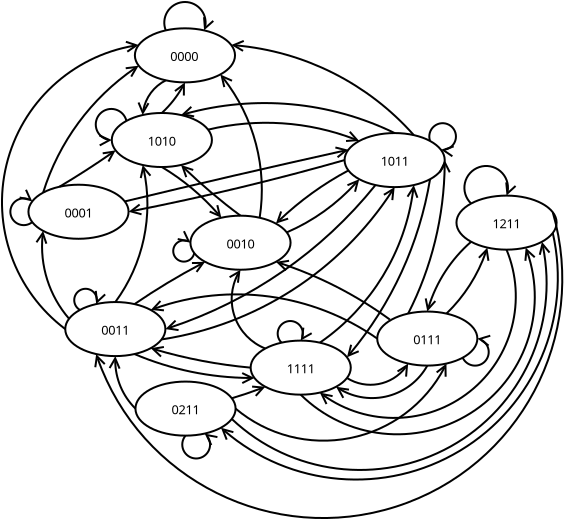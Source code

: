 <?xml version="1.0" encoding="UTF-8"?>
<dia:diagram xmlns:dia="http://www.lysator.liu.se/~alla/dia/">
  <dia:layer name="Фон" visible="true" active="true">
    <dia:object type="Flowchart - Ellipse" version="0" id="O0">
      <dia:attribute name="obj_pos">
        <dia:point val="7.543,-1.403"/>
      </dia:attribute>
      <dia:attribute name="obj_bb">
        <dia:rectangle val="7.493,-1.453;12.6,1.35"/>
      </dia:attribute>
      <dia:attribute name="elem_corner">
        <dia:point val="7.543,-1.403"/>
      </dia:attribute>
      <dia:attribute name="elem_width">
        <dia:real val="5.007"/>
      </dia:attribute>
      <dia:attribute name="elem_height">
        <dia:real val="2.703"/>
      </dia:attribute>
      <dia:attribute name="show_background">
        <dia:boolean val="true"/>
      </dia:attribute>
      <dia:attribute name="padding">
        <dia:real val="0.354"/>
      </dia:attribute>
      <dia:attribute name="text">
        <dia:composite type="text">
          <dia:attribute name="string">
            <dia:string>#0000#</dia:string>
          </dia:attribute>
          <dia:attribute name="font">
            <dia:font family="sans" style="0" name="Helvetica"/>
          </dia:attribute>
          <dia:attribute name="height">
            <dia:real val="0.8"/>
          </dia:attribute>
          <dia:attribute name="pos">
            <dia:point val="10.046,0.189"/>
          </dia:attribute>
          <dia:attribute name="color">
            <dia:color val="#000000"/>
          </dia:attribute>
          <dia:attribute name="alignment">
            <dia:enum val="1"/>
          </dia:attribute>
        </dia:composite>
      </dia:attribute>
    </dia:object>
    <dia:object type="Flowchart - Ellipse" version="0" id="O1">
      <dia:attribute name="obj_pos">
        <dia:point val="10.32,7.965"/>
      </dia:attribute>
      <dia:attribute name="obj_bb">
        <dia:rectangle val="10.271,7.915;15.377,10.719"/>
      </dia:attribute>
      <dia:attribute name="elem_corner">
        <dia:point val="10.32,7.965"/>
      </dia:attribute>
      <dia:attribute name="elem_width">
        <dia:real val="5.007"/>
      </dia:attribute>
      <dia:attribute name="elem_height">
        <dia:real val="2.703"/>
      </dia:attribute>
      <dia:attribute name="border_width">
        <dia:real val="0.1"/>
      </dia:attribute>
      <dia:attribute name="show_background">
        <dia:boolean val="true"/>
      </dia:attribute>
      <dia:attribute name="padding">
        <dia:real val="0.354"/>
      </dia:attribute>
      <dia:attribute name="text">
        <dia:composite type="text">
          <dia:attribute name="string">
            <dia:string>#0010#</dia:string>
          </dia:attribute>
          <dia:attribute name="font">
            <dia:font family="sans" style="0" name="Helvetica"/>
          </dia:attribute>
          <dia:attribute name="height">
            <dia:real val="0.8"/>
          </dia:attribute>
          <dia:attribute name="pos">
            <dia:point val="12.824,9.557"/>
          </dia:attribute>
          <dia:attribute name="color">
            <dia:color val="#000000"/>
          </dia:attribute>
          <dia:attribute name="alignment">
            <dia:enum val="1"/>
          </dia:attribute>
        </dia:composite>
      </dia:attribute>
    </dia:object>
    <dia:object type="Flowchart - Ellipse" version="0" id="O2">
      <dia:attribute name="obj_pos">
        <dia:point val="19.66,12.758"/>
      </dia:attribute>
      <dia:attribute name="obj_bb">
        <dia:rectangle val="19.61,12.708;24.717,15.512"/>
      </dia:attribute>
      <dia:attribute name="elem_corner">
        <dia:point val="19.66,12.758"/>
      </dia:attribute>
      <dia:attribute name="elem_width">
        <dia:real val="5.007"/>
      </dia:attribute>
      <dia:attribute name="elem_height">
        <dia:real val="2.703"/>
      </dia:attribute>
      <dia:attribute name="show_background">
        <dia:boolean val="true"/>
      </dia:attribute>
      <dia:attribute name="padding">
        <dia:real val="0.354"/>
      </dia:attribute>
      <dia:attribute name="text">
        <dia:composite type="text">
          <dia:attribute name="string">
            <dia:string>#0111#</dia:string>
          </dia:attribute>
          <dia:attribute name="font">
            <dia:font family="sans" style="0" name="Helvetica"/>
          </dia:attribute>
          <dia:attribute name="height">
            <dia:real val="0.8"/>
          </dia:attribute>
          <dia:attribute name="pos">
            <dia:point val="22.164,14.35"/>
          </dia:attribute>
          <dia:attribute name="color">
            <dia:color val="#000000"/>
          </dia:attribute>
          <dia:attribute name="alignment">
            <dia:enum val="1"/>
          </dia:attribute>
        </dia:composite>
      </dia:attribute>
    </dia:object>
    <dia:object type="Flowchart - Ellipse" version="0" id="O3">
      <dia:attribute name="obj_pos">
        <dia:point val="6.388,2.83"/>
      </dia:attribute>
      <dia:attribute name="obj_bb">
        <dia:rectangle val="6.338,2.78;11.445,5.583"/>
      </dia:attribute>
      <dia:attribute name="elem_corner">
        <dia:point val="6.388,2.83"/>
      </dia:attribute>
      <dia:attribute name="elem_width">
        <dia:real val="5.007"/>
      </dia:attribute>
      <dia:attribute name="elem_height">
        <dia:real val="2.703"/>
      </dia:attribute>
      <dia:attribute name="border_width">
        <dia:real val="0.1"/>
      </dia:attribute>
      <dia:attribute name="show_background">
        <dia:boolean val="true"/>
      </dia:attribute>
      <dia:attribute name="padding">
        <dia:real val="0.354"/>
      </dia:attribute>
      <dia:attribute name="text">
        <dia:composite type="text">
          <dia:attribute name="string">
            <dia:string>#1010#</dia:string>
          </dia:attribute>
          <dia:attribute name="font">
            <dia:font family="sans" style="0" name="Helvetica"/>
          </dia:attribute>
          <dia:attribute name="height">
            <dia:real val="0.8"/>
          </dia:attribute>
          <dia:attribute name="pos">
            <dia:point val="8.891,4.422"/>
          </dia:attribute>
          <dia:attribute name="color">
            <dia:color val="#000000"/>
          </dia:attribute>
          <dia:attribute name="alignment">
            <dia:enum val="1"/>
          </dia:attribute>
        </dia:composite>
      </dia:attribute>
    </dia:object>
    <dia:object type="Flowchart - Ellipse" version="0" id="O4">
      <dia:attribute name="obj_pos">
        <dia:point val="13.331,14.211"/>
      </dia:attribute>
      <dia:attribute name="obj_bb">
        <dia:rectangle val="13.281,14.161;18.388,16.965"/>
      </dia:attribute>
      <dia:attribute name="elem_corner">
        <dia:point val="13.331,14.211"/>
      </dia:attribute>
      <dia:attribute name="elem_width">
        <dia:real val="5.007"/>
      </dia:attribute>
      <dia:attribute name="elem_height">
        <dia:real val="2.703"/>
      </dia:attribute>
      <dia:attribute name="border_width">
        <dia:real val="0.1"/>
      </dia:attribute>
      <dia:attribute name="show_background">
        <dia:boolean val="true"/>
      </dia:attribute>
      <dia:attribute name="padding">
        <dia:real val="0.354"/>
      </dia:attribute>
      <dia:attribute name="text">
        <dia:composite type="text">
          <dia:attribute name="string">
            <dia:string>#1111#</dia:string>
          </dia:attribute>
          <dia:attribute name="font">
            <dia:font family="sans" style="0" name="Helvetica"/>
          </dia:attribute>
          <dia:attribute name="height">
            <dia:real val="0.8"/>
          </dia:attribute>
          <dia:attribute name="pos">
            <dia:point val="15.834,15.803"/>
          </dia:attribute>
          <dia:attribute name="color">
            <dia:color val="#000000"/>
          </dia:attribute>
          <dia:attribute name="alignment">
            <dia:enum val="1"/>
          </dia:attribute>
        </dia:composite>
      </dia:attribute>
    </dia:object>
    <dia:object type="Flowchart - Ellipse" version="0" id="O5">
      <dia:attribute name="obj_pos">
        <dia:point val="2.221,6.417"/>
      </dia:attribute>
      <dia:attribute name="obj_bb">
        <dia:rectangle val="2.171,6.367;7.278,9.171"/>
      </dia:attribute>
      <dia:attribute name="elem_corner">
        <dia:point val="2.221,6.417"/>
      </dia:attribute>
      <dia:attribute name="elem_width">
        <dia:real val="5.007"/>
      </dia:attribute>
      <dia:attribute name="elem_height">
        <dia:real val="2.703"/>
      </dia:attribute>
      <dia:attribute name="border_width">
        <dia:real val="0.1"/>
      </dia:attribute>
      <dia:attribute name="show_background">
        <dia:boolean val="true"/>
      </dia:attribute>
      <dia:attribute name="padding">
        <dia:real val="0.354"/>
      </dia:attribute>
      <dia:attribute name="text">
        <dia:composite type="text">
          <dia:attribute name="string">
            <dia:string>#0001#</dia:string>
          </dia:attribute>
          <dia:attribute name="font">
            <dia:font family="sans" style="0" name="Helvetica"/>
          </dia:attribute>
          <dia:attribute name="height">
            <dia:real val="0.8"/>
          </dia:attribute>
          <dia:attribute name="pos">
            <dia:point val="4.725,8.009"/>
          </dia:attribute>
          <dia:attribute name="color">
            <dia:color val="#000000"/>
          </dia:attribute>
          <dia:attribute name="alignment">
            <dia:enum val="1"/>
          </dia:attribute>
        </dia:composite>
      </dia:attribute>
    </dia:object>
    <dia:object type="Flowchart - Ellipse" version="0" id="O6">
      <dia:attribute name="obj_pos">
        <dia:point val="4.062,12.283"/>
      </dia:attribute>
      <dia:attribute name="obj_bb">
        <dia:rectangle val="4.012,12.233;9.119,15.037"/>
      </dia:attribute>
      <dia:attribute name="elem_corner">
        <dia:point val="4.062,12.283"/>
      </dia:attribute>
      <dia:attribute name="elem_width">
        <dia:real val="5.007"/>
      </dia:attribute>
      <dia:attribute name="elem_height">
        <dia:real val="2.703"/>
      </dia:attribute>
      <dia:attribute name="show_background">
        <dia:boolean val="true"/>
      </dia:attribute>
      <dia:attribute name="padding">
        <dia:real val="0.354"/>
      </dia:attribute>
      <dia:attribute name="text">
        <dia:composite type="text">
          <dia:attribute name="string">
            <dia:string>#0011#</dia:string>
          </dia:attribute>
          <dia:attribute name="font">
            <dia:font family="sans" style="0" name="Helvetica"/>
          </dia:attribute>
          <dia:attribute name="height">
            <dia:real val="0.8"/>
          </dia:attribute>
          <dia:attribute name="pos">
            <dia:point val="6.566,13.875"/>
          </dia:attribute>
          <dia:attribute name="color">
            <dia:color val="#000000"/>
          </dia:attribute>
          <dia:attribute name="alignment">
            <dia:enum val="1"/>
          </dia:attribute>
        </dia:composite>
      </dia:attribute>
    </dia:object>
    <dia:object type="Flowchart - Ellipse" version="0" id="O7">
      <dia:attribute name="obj_pos">
        <dia:point val="7.572,16.26"/>
      </dia:attribute>
      <dia:attribute name="obj_bb">
        <dia:rectangle val="7.522,16.21;12.629,19.013"/>
      </dia:attribute>
      <dia:attribute name="elem_corner">
        <dia:point val="7.572,16.26"/>
      </dia:attribute>
      <dia:attribute name="elem_width">
        <dia:real val="5.007"/>
      </dia:attribute>
      <dia:attribute name="elem_height">
        <dia:real val="2.703"/>
      </dia:attribute>
      <dia:attribute name="show_background">
        <dia:boolean val="true"/>
      </dia:attribute>
      <dia:attribute name="padding">
        <dia:real val="0.354"/>
      </dia:attribute>
      <dia:attribute name="text">
        <dia:composite type="text">
          <dia:attribute name="string">
            <dia:string>#0211#</dia:string>
          </dia:attribute>
          <dia:attribute name="font">
            <dia:font family="sans" style="0" name="Helvetica"/>
          </dia:attribute>
          <dia:attribute name="height">
            <dia:real val="0.8"/>
          </dia:attribute>
          <dia:attribute name="pos">
            <dia:point val="10.075,17.852"/>
          </dia:attribute>
          <dia:attribute name="color">
            <dia:color val="#000000"/>
          </dia:attribute>
          <dia:attribute name="alignment">
            <dia:enum val="1"/>
          </dia:attribute>
        </dia:composite>
      </dia:attribute>
    </dia:object>
    <dia:object type="Flowchart - Ellipse" version="0" id="O8">
      <dia:attribute name="obj_pos">
        <dia:point val="18.028,3.834"/>
      </dia:attribute>
      <dia:attribute name="obj_bb">
        <dia:rectangle val="17.978,3.784;23.085,6.587"/>
      </dia:attribute>
      <dia:attribute name="elem_corner">
        <dia:point val="18.028,3.834"/>
      </dia:attribute>
      <dia:attribute name="elem_width">
        <dia:real val="5.007"/>
      </dia:attribute>
      <dia:attribute name="elem_height">
        <dia:real val="2.703"/>
      </dia:attribute>
      <dia:attribute name="show_background">
        <dia:boolean val="true"/>
      </dia:attribute>
      <dia:attribute name="padding">
        <dia:real val="0.354"/>
      </dia:attribute>
      <dia:attribute name="text">
        <dia:composite type="text">
          <dia:attribute name="string">
            <dia:string>#1011#</dia:string>
          </dia:attribute>
          <dia:attribute name="font">
            <dia:font family="sans" style="0" name="Helvetica"/>
          </dia:attribute>
          <dia:attribute name="height">
            <dia:real val="0.8"/>
          </dia:attribute>
          <dia:attribute name="pos">
            <dia:point val="20.531,5.425"/>
          </dia:attribute>
          <dia:attribute name="color">
            <dia:color val="#000000"/>
          </dia:attribute>
          <dia:attribute name="alignment">
            <dia:enum val="1"/>
          </dia:attribute>
        </dia:composite>
      </dia:attribute>
    </dia:object>
    <dia:object type="Flowchart - Ellipse" version="0" id="O9">
      <dia:attribute name="obj_pos">
        <dia:point val="23.622,6.961"/>
      </dia:attribute>
      <dia:attribute name="obj_bb">
        <dia:rectangle val="23.572,6.911;28.678,9.715"/>
      </dia:attribute>
      <dia:attribute name="elem_corner">
        <dia:point val="23.622,6.961"/>
      </dia:attribute>
      <dia:attribute name="elem_width">
        <dia:real val="5.007"/>
      </dia:attribute>
      <dia:attribute name="elem_height">
        <dia:real val="2.703"/>
      </dia:attribute>
      <dia:attribute name="show_background">
        <dia:boolean val="true"/>
      </dia:attribute>
      <dia:attribute name="padding">
        <dia:real val="0.354"/>
      </dia:attribute>
      <dia:attribute name="text">
        <dia:composite type="text">
          <dia:attribute name="string">
            <dia:string>#1211#</dia:string>
          </dia:attribute>
          <dia:attribute name="font">
            <dia:font family="sans" style="0" name="Helvetica"/>
          </dia:attribute>
          <dia:attribute name="height">
            <dia:real val="0.8"/>
          </dia:attribute>
          <dia:attribute name="pos">
            <dia:point val="26.125,8.553"/>
          </dia:attribute>
          <dia:attribute name="color">
            <dia:color val="#000000"/>
          </dia:attribute>
          <dia:attribute name="alignment">
            <dia:enum val="1"/>
          </dia:attribute>
        </dia:composite>
      </dia:attribute>
    </dia:object>
    <dia:object type="Standard - Text" version="1" id="O10">
      <dia:attribute name="obj_pos">
        <dia:point val="12.824,9.317"/>
      </dia:attribute>
      <dia:attribute name="obj_bb">
        <dia:rectangle val="12.824,8.677;12.824,9.45"/>
      </dia:attribute>
      <dia:attribute name="text">
        <dia:composite type="text">
          <dia:attribute name="string">
            <dia:string>##</dia:string>
          </dia:attribute>
          <dia:attribute name="font">
            <dia:font family="sans" style="0" name="Helvetica"/>
          </dia:attribute>
          <dia:attribute name="height">
            <dia:real val="0.8"/>
          </dia:attribute>
          <dia:attribute name="pos">
            <dia:point val="12.824,9.317"/>
          </dia:attribute>
          <dia:attribute name="color">
            <dia:color val="#000000"/>
          </dia:attribute>
          <dia:attribute name="alignment">
            <dia:enum val="0"/>
          </dia:attribute>
        </dia:composite>
      </dia:attribute>
      <dia:attribute name="valign">
        <dia:enum val="3"/>
      </dia:attribute>
      <dia:connections>
        <dia:connection handle="0" to="O1" connection="16"/>
      </dia:connections>
    </dia:object>
    <dia:object type="Standard - Text" version="1" id="O11">
      <dia:attribute name="obj_pos">
        <dia:point val="7.922,23.284"/>
      </dia:attribute>
      <dia:attribute name="obj_bb">
        <dia:rectangle val="7.922,22.644;7.922,23.416"/>
      </dia:attribute>
      <dia:attribute name="text">
        <dia:composite type="text">
          <dia:attribute name="string">
            <dia:string>##</dia:string>
          </dia:attribute>
          <dia:attribute name="font">
            <dia:font family="sans" style="0" name="Helvetica"/>
          </dia:attribute>
          <dia:attribute name="height">
            <dia:real val="0.8"/>
          </dia:attribute>
          <dia:attribute name="pos">
            <dia:point val="7.922,23.284"/>
          </dia:attribute>
          <dia:attribute name="color">
            <dia:color val="#000000"/>
          </dia:attribute>
          <dia:attribute name="alignment">
            <dia:enum val="0"/>
          </dia:attribute>
        </dia:composite>
      </dia:attribute>
      <dia:attribute name="valign">
        <dia:enum val="3"/>
      </dia:attribute>
    </dia:object>
    <dia:object type="Standard - Text" version="1" id="O12">
      <dia:attribute name="obj_pos">
        <dia:point val="10.046,-0.051"/>
      </dia:attribute>
      <dia:attribute name="obj_bb">
        <dia:rectangle val="10.046,-0.691;10.046,0.081"/>
      </dia:attribute>
      <dia:attribute name="text">
        <dia:composite type="text">
          <dia:attribute name="string">
            <dia:string>##</dia:string>
          </dia:attribute>
          <dia:attribute name="font">
            <dia:font family="sans" style="0" name="Helvetica"/>
          </dia:attribute>
          <dia:attribute name="height">
            <dia:real val="0.8"/>
          </dia:attribute>
          <dia:attribute name="pos">
            <dia:point val="10.046,-0.051"/>
          </dia:attribute>
          <dia:attribute name="color">
            <dia:color val="#000000"/>
          </dia:attribute>
          <dia:attribute name="alignment">
            <dia:enum val="0"/>
          </dia:attribute>
        </dia:composite>
      </dia:attribute>
      <dia:attribute name="valign">
        <dia:enum val="3"/>
      </dia:attribute>
      <dia:connections>
        <dia:connection handle="0" to="O0" connection="16"/>
      </dia:connections>
    </dia:object>
    <dia:object type="Standard - Arc" version="0" id="O13">
      <dia:attribute name="obj_pos">
        <dia:point val="9.088,-1.3"/>
      </dia:attribute>
      <dia:attribute name="obj_bb">
        <dia:rectangle val="8.963,-2.769;11.559,-1.25"/>
      </dia:attribute>
      <dia:attribute name="conn_endpoints">
        <dia:point val="9.088,-1.3"/>
        <dia:point val="11.004,-1.3"/>
      </dia:attribute>
      <dia:attribute name="curve_distance">
        <dia:real val="-1.419"/>
      </dia:attribute>
      <dia:attribute name="end_arrow">
        <dia:enum val="1"/>
      </dia:attribute>
      <dia:attribute name="end_arrow_length">
        <dia:real val="0.5"/>
      </dia:attribute>
      <dia:attribute name="end_arrow_width">
        <dia:real val="0.5"/>
      </dia:attribute>
      <dia:connections>
        <dia:connection handle="0" to="O0" connection="5"/>
        <dia:connection handle="1" to="O0" connection="3"/>
      </dia:connections>
    </dia:object>
    <dia:object type="Standard - Arc" version="0" id="O14">
      <dia:attribute name="obj_pos">
        <dia:point val="2.955,6.813"/>
      </dia:attribute>
      <dia:attribute name="obj_bb">
        <dia:rectangle val="2.885,0.396;7.803,6.883"/>
      </dia:attribute>
      <dia:attribute name="conn_endpoints">
        <dia:point val="2.955,6.813"/>
        <dia:point val="7.733,0.466"/>
      </dia:attribute>
      <dia:attribute name="curve_distance">
        <dia:real val="-0.69"/>
      </dia:attribute>
      <dia:attribute name="end_arrow">
        <dia:enum val="1"/>
      </dia:attribute>
      <dia:attribute name="end_arrow_length">
        <dia:real val="0.5"/>
      </dia:attribute>
      <dia:attribute name="end_arrow_width">
        <dia:real val="0.5"/>
      </dia:attribute>
      <dia:connections>
        <dia:connection handle="0" to="O5" connection="6"/>
        <dia:connection handle="1" to="O0" connection="9"/>
      </dia:connections>
    </dia:object>
    <dia:object type="Standard - Arc" version="0" id="O15">
      <dia:attribute name="obj_pos">
        <dia:point val="13.782,8.068"/>
      </dia:attribute>
      <dia:attribute name="obj_bb">
        <dia:rectangle val="11.755,0.843;13.941,8.13"/>
      </dia:attribute>
      <dia:attribute name="conn_endpoints">
        <dia:point val="13.782,8.068"/>
        <dia:point val="11.816,0.905"/>
      </dia:attribute>
      <dia:attribute name="curve_distance">
        <dia:real val="0.798"/>
      </dia:attribute>
      <dia:attribute name="end_arrow">
        <dia:enum val="1"/>
      </dia:attribute>
      <dia:attribute name="end_arrow_length">
        <dia:real val="0.5"/>
      </dia:attribute>
      <dia:attribute name="end_arrow_width">
        <dia:real val="0.5"/>
      </dia:attribute>
      <dia:connections>
        <dia:connection handle="0" to="O1" connection="3"/>
        <dia:connection handle="1" to="O0" connection="14"/>
      </dia:connections>
    </dia:object>
    <dia:object type="Standard - Arc" version="0" id="O16">
      <dia:attribute name="obj_pos">
        <dia:point val="4.062,13.635"/>
      </dia:attribute>
      <dia:attribute name="obj_bb">
        <dia:rectangle val="0.85,-0.804;7.794,13.696"/>
      </dia:attribute>
      <dia:attribute name="conn_endpoints">
        <dia:point val="4.062,13.635"/>
        <dia:point val="7.733,-0.568"/>
      </dia:attribute>
      <dia:attribute name="curve_distance">
        <dia:real val="-4.902"/>
      </dia:attribute>
      <dia:attribute name="line_width">
        <dia:real val="0.1"/>
      </dia:attribute>
      <dia:attribute name="end_arrow">
        <dia:enum val="1"/>
      </dia:attribute>
      <dia:attribute name="end_arrow_length">
        <dia:real val="0.5"/>
      </dia:attribute>
      <dia:attribute name="end_arrow_width">
        <dia:real val="0.5"/>
      </dia:attribute>
      <dia:connections>
        <dia:connection handle="0" to="O6" connection="8"/>
        <dia:connection handle="1" to="O0" connection="7"/>
      </dia:connections>
    </dia:object>
    <dia:object type="Standard - Arc" version="0" id="O17">
      <dia:attribute name="obj_pos">
        <dia:point val="8.891,2.83"/>
      </dia:attribute>
      <dia:attribute name="obj_bb">
        <dia:rectangle val="8.821,1.23;10.116,2.9"/>
      </dia:attribute>
      <dia:attribute name="conn_endpoints">
        <dia:point val="8.891,2.83"/>
        <dia:point val="10.046,1.3"/>
      </dia:attribute>
      <dia:attribute name="curve_distance">
        <dia:real val="0.085"/>
      </dia:attribute>
      <dia:attribute name="end_arrow">
        <dia:enum val="1"/>
      </dia:attribute>
      <dia:attribute name="end_arrow_length">
        <dia:real val="0.5"/>
      </dia:attribute>
      <dia:attribute name="end_arrow_width">
        <dia:real val="0.5"/>
      </dia:attribute>
      <dia:connections>
        <dia:connection handle="0" to="O3" connection="4"/>
        <dia:connection handle="1" to="O0" connection="12"/>
      </dia:connections>
    </dia:object>
    <dia:object type="Standard - Arc" version="0" id="O18">
      <dia:attribute name="obj_pos">
        <dia:point val="21.489,3.937"/>
      </dia:attribute>
      <dia:attribute name="obj_bb">
        <dia:rectangle val="12.292,-0.852;21.556,4.004"/>
      </dia:attribute>
      <dia:attribute name="conn_endpoints">
        <dia:point val="21.489,3.937"/>
        <dia:point val="12.359,-0.568"/>
      </dia:attribute>
      <dia:attribute name="curve_distance">
        <dia:real val="1"/>
      </dia:attribute>
      <dia:attribute name="end_arrow">
        <dia:enum val="1"/>
      </dia:attribute>
      <dia:attribute name="end_arrow_length">
        <dia:real val="0.5"/>
      </dia:attribute>
      <dia:attribute name="end_arrow_width">
        <dia:real val="0.5"/>
      </dia:attribute>
      <dia:connections>
        <dia:connection handle="0" to="O8" connection="3"/>
        <dia:connection handle="1" to="O0" connection="1"/>
      </dia:connections>
    </dia:object>
    <dia:object type="Standard - Arc" version="0" id="O19">
      <dia:attribute name="obj_pos">
        <dia:point val="2.412,8.286"/>
      </dia:attribute>
      <dia:attribute name="obj_bb">
        <dia:rectangle val="1.267,6.576;2.462,8.488"/>
      </dia:attribute>
      <dia:attribute name="conn_endpoints">
        <dia:point val="2.412,8.286"/>
        <dia:point val="2.412,7.252"/>
      </dia:attribute>
      <dia:attribute name="curve_distance">
        <dia:real val="-1.095"/>
      </dia:attribute>
      <dia:attribute name="end_arrow">
        <dia:enum val="1"/>
      </dia:attribute>
      <dia:attribute name="end_arrow_length">
        <dia:real val="0.5"/>
      </dia:attribute>
      <dia:attribute name="end_arrow_width">
        <dia:real val="0.5"/>
      </dia:attribute>
      <dia:connections>
        <dia:connection handle="0" to="O5" connection="9"/>
        <dia:connection handle="1" to="O5" connection="7"/>
      </dia:connections>
    </dia:object>
    <dia:object type="Standard - Arc" version="0" id="O20">
      <dia:attribute name="obj_pos">
        <dia:point val="4.253,13.118"/>
      </dia:attribute>
      <dia:attribute name="obj_bb">
        <dia:rectangle val="2.535,8.663;4.315,13.18"/>
      </dia:attribute>
      <dia:attribute name="conn_endpoints">
        <dia:point val="4.253,13.118"/>
        <dia:point val="2.955,8.725"/>
      </dia:attribute>
      <dia:attribute name="curve_distance">
        <dia:real val="-0.496"/>
      </dia:attribute>
      <dia:attribute name="end_arrow">
        <dia:enum val="1"/>
      </dia:attribute>
      <dia:attribute name="end_arrow_length">
        <dia:real val="0.5"/>
      </dia:attribute>
      <dia:attribute name="end_arrow_width">
        <dia:real val="0.5"/>
      </dia:attribute>
      <dia:connections>
        <dia:connection handle="0" to="O6" connection="7"/>
        <dia:connection handle="1" to="O5" connection="10"/>
      </dia:connections>
    </dia:object>
    <dia:object type="Standard - Arc" version="0" id="O21">
      <dia:attribute name="obj_pos">
        <dia:point val="18.028,5.185"/>
      </dia:attribute>
      <dia:attribute name="obj_bb">
        <dia:rectangle val="7.168,5.125;18.088,7.967"/>
      </dia:attribute>
      <dia:attribute name="conn_endpoints">
        <dia:point val="18.028,5.185"/>
        <dia:point val="7.228,7.769"/>
      </dia:attribute>
      <dia:attribute name="curve_distance">
        <dia:real val="-0.118"/>
      </dia:attribute>
      <dia:attribute name="end_arrow">
        <dia:enum val="1"/>
      </dia:attribute>
      <dia:attribute name="end_arrow_length">
        <dia:real val="0.5"/>
      </dia:attribute>
      <dia:attribute name="end_arrow_width">
        <dia:real val="0.5"/>
      </dia:attribute>
      <dia:connections>
        <dia:connection handle="0" to="O8" connection="8"/>
        <dia:connection handle="1" to="O5" connection="0"/>
      </dia:connections>
    </dia:object>
    <dia:object type="Standard - Arc" version="0" id="O22">
      <dia:attribute name="obj_pos">
        <dia:point val="10.511,9.834"/>
      </dia:attribute>
      <dia:attribute name="obj_bb">
        <dia:rectangle val="9.41,8.646;10.575,10.312"/>
      </dia:attribute>
      <dia:attribute name="conn_endpoints">
        <dia:point val="10.511,9.834"/>
        <dia:point val="10.32,9.317"/>
      </dia:attribute>
      <dia:attribute name="curve_distance">
        <dia:real val="-0.983"/>
      </dia:attribute>
      <dia:attribute name="end_arrow">
        <dia:enum val="1"/>
      </dia:attribute>
      <dia:attribute name="end_arrow_length">
        <dia:real val="0.5"/>
      </dia:attribute>
      <dia:attribute name="end_arrow_width">
        <dia:real val="0.5"/>
      </dia:attribute>
      <dia:connections>
        <dia:connection handle="0" to="O1" connection="9"/>
        <dia:connection handle="1" to="O1" connection="8"/>
      </dia:connections>
    </dia:object>
    <dia:object type="Standard - Arc" version="0" id="O23">
      <dia:attribute name="obj_pos">
        <dia:point val="7.524,12.386"/>
      </dia:attribute>
      <dia:attribute name="obj_bb">
        <dia:rectangle val="7.455,10.204;11.122,12.455"/>
      </dia:attribute>
      <dia:attribute name="conn_endpoints">
        <dia:point val="7.524,12.386"/>
        <dia:point val="11.054,10.273"/>
      </dia:attribute>
      <dia:attribute name="curve_distance">
        <dia:real val="-0.062"/>
      </dia:attribute>
      <dia:attribute name="end_arrow">
        <dia:enum val="1"/>
      </dia:attribute>
      <dia:attribute name="end_arrow_length">
        <dia:real val="0.5"/>
      </dia:attribute>
      <dia:attribute name="end_arrow_width">
        <dia:real val="0.5"/>
      </dia:attribute>
      <dia:connections>
        <dia:connection handle="0" to="O6" connection="3"/>
        <dia:connection handle="1" to="O1" connection="10"/>
      </dia:connections>
    </dia:object>
    <dia:object type="Standard - Arc" version="0" id="O24">
      <dia:attribute name="obj_pos">
        <dia:point val="22.164,14.11"/>
      </dia:attribute>
      <dia:attribute name="obj_bb">
        <dia:rectangle val="14.527,10.182;22.231,14.177"/>
      </dia:attribute>
      <dia:attribute name="conn_endpoints">
        <dia:point val="22.164,14.11"/>
        <dia:point val="14.594,10.273"/>
      </dia:attribute>
      <dia:attribute name="curve_distance">
        <dia:real val="0.259"/>
      </dia:attribute>
      <dia:attribute name="end_arrow">
        <dia:enum val="1"/>
      </dia:attribute>
      <dia:attribute name="end_arrow_length">
        <dia:real val="0.5"/>
      </dia:attribute>
      <dia:attribute name="end_arrow_width">
        <dia:real val="0.5"/>
      </dia:attribute>
      <dia:connections>
        <dia:connection handle="0" to="O2" connection="16"/>
        <dia:connection handle="1" to="O1" connection="14"/>
      </dia:connections>
    </dia:object>
    <dia:object type="Standard - Arc" version="0" id="O25">
      <dia:attribute name="obj_pos">
        <dia:point val="8.891,5.533"/>
      </dia:attribute>
      <dia:attribute name="obj_bb">
        <dia:rectangle val="8.821,5.463;11.936,8.139"/>
      </dia:attribute>
      <dia:attribute name="conn_endpoints">
        <dia:point val="8.891,5.533"/>
        <dia:point val="11.866,8.068"/>
      </dia:attribute>
      <dia:attribute name="curve_distance">
        <dia:real val="-0.164"/>
      </dia:attribute>
      <dia:attribute name="end_arrow">
        <dia:enum val="1"/>
      </dia:attribute>
      <dia:attribute name="end_arrow_length">
        <dia:real val="0.5"/>
      </dia:attribute>
      <dia:attribute name="end_arrow_width">
        <dia:real val="0.5"/>
      </dia:attribute>
      <dia:connections>
        <dia:connection handle="0" to="O3" connection="12"/>
        <dia:connection handle="1" to="O1" connection="5"/>
      </dia:connections>
    </dia:object>
    <dia:object type="Standard - Arc" version="0" id="O26">
      <dia:attribute name="obj_pos">
        <dia:point val="18.219,5.703"/>
      </dia:attribute>
      <dia:attribute name="obj_bb">
        <dia:rectangle val="14.524,5.633;18.288,8.431"/>
      </dia:attribute>
      <dia:attribute name="conn_endpoints">
        <dia:point val="18.219,5.703"/>
        <dia:point val="14.594,8.361"/>
      </dia:attribute>
      <dia:attribute name="curve_distance">
        <dia:real val="0.16"/>
      </dia:attribute>
      <dia:attribute name="end_arrow">
        <dia:enum val="1"/>
      </dia:attribute>
      <dia:attribute name="end_arrow_length">
        <dia:real val="0.5"/>
      </dia:attribute>
      <dia:attribute name="end_arrow_width">
        <dia:real val="0.5"/>
      </dia:attribute>
      <dia:connections>
        <dia:connection handle="0" to="O8" connection="9"/>
        <dia:connection handle="1" to="O1" connection="2"/>
      </dia:connections>
    </dia:object>
    <dia:object type="Standard - Arc" version="0" id="O27">
      <dia:attribute name="obj_pos">
        <dia:point val="14.064,14.607"/>
      </dia:attribute>
      <dia:attribute name="obj_bb">
        <dia:rectangle val="12.183,10.606;14.127,14.67"/>
      </dia:attribute>
      <dia:attribute name="conn_endpoints">
        <dia:point val="14.064,14.607"/>
        <dia:point val="12.824,10.669"/>
      </dia:attribute>
      <dia:attribute name="curve_distance">
        <dia:real val="-0.983"/>
      </dia:attribute>
      <dia:attribute name="end_arrow">
        <dia:enum val="1"/>
      </dia:attribute>
      <dia:attribute name="end_arrow_length">
        <dia:real val="0.5"/>
      </dia:attribute>
      <dia:attribute name="end_arrow_width">
        <dia:real val="0.5"/>
      </dia:attribute>
      <dia:connections>
        <dia:connection handle="0" to="O4" connection="6"/>
        <dia:connection handle="1" to="O1" connection="12"/>
      </dia:connections>
    </dia:object>
    <dia:object type="Standard - Arc" version="0" id="O28">
      <dia:attribute name="obj_pos">
        <dia:point val="4.796,12.679"/>
      </dia:attribute>
      <dia:attribute name="obj_bb">
        <dia:rectangle val="4.46,11.57;6.15,12.743"/>
      </dia:attribute>
      <dia:attribute name="conn_endpoints">
        <dia:point val="4.796,12.679"/>
        <dia:point val="5.608,12.386"/>
      </dia:attribute>
      <dia:attribute name="curve_distance">
        <dia:real val="-0.934"/>
      </dia:attribute>
      <dia:attribute name="end_arrow">
        <dia:enum val="1"/>
      </dia:attribute>
      <dia:attribute name="end_arrow_length">
        <dia:real val="0.5"/>
      </dia:attribute>
      <dia:attribute name="end_arrow_width">
        <dia:real val="0.5"/>
      </dia:attribute>
      <dia:connections>
        <dia:connection handle="0" to="O6" connection="6"/>
        <dia:connection handle="1" to="O6" connection="5"/>
      </dia:connections>
    </dia:object>
    <dia:object type="Standard - Arc" version="0" id="O29">
      <dia:attribute name="obj_pos">
        <dia:point val="19.66,14.11"/>
      </dia:attribute>
      <dia:attribute name="obj_bb">
        <dia:rectangle val="8.28,11.849;19.716,14.166"/>
      </dia:attribute>
      <dia:attribute name="conn_endpoints">
        <dia:point val="19.66,14.11"/>
        <dia:point val="8.336,12.679"/>
      </dia:attribute>
      <dia:attribute name="curve_distance">
        <dia:real val="1.41"/>
      </dia:attribute>
      <dia:attribute name="end_arrow">
        <dia:enum val="1"/>
      </dia:attribute>
      <dia:attribute name="end_arrow_length">
        <dia:real val="0.5"/>
      </dia:attribute>
      <dia:attribute name="end_arrow_width">
        <dia:real val="0.5"/>
      </dia:attribute>
      <dia:connections>
        <dia:connection handle="0" to="O2" connection="8"/>
        <dia:connection handle="1" to="O6" connection="2"/>
      </dia:connections>
    </dia:object>
    <dia:object type="Standard - Arc" version="0" id="O30">
      <dia:attribute name="obj_pos">
        <dia:point val="7.572,17.612"/>
      </dia:attribute>
      <dia:attribute name="obj_bb">
        <dia:rectangle val="6.195,14.922;7.637,17.676"/>
      </dia:attribute>
      <dia:attribute name="conn_endpoints">
        <dia:point val="7.572,17.612"/>
        <dia:point val="6.566,14.987"/>
      </dia:attribute>
      <dia:attribute name="curve_distance">
        <dia:real val="-0.304"/>
      </dia:attribute>
      <dia:attribute name="end_arrow">
        <dia:enum val="1"/>
      </dia:attribute>
      <dia:attribute name="end_arrow_length">
        <dia:real val="0.5"/>
      </dia:attribute>
      <dia:attribute name="end_arrow_width">
        <dia:real val="0.5"/>
      </dia:attribute>
      <dia:connections>
        <dia:connection handle="0" to="O7" connection="8"/>
        <dia:connection handle="1" to="O6" connection="12"/>
      </dia:connections>
    </dia:object>
    <dia:object type="Standard - Arc" version="0" id="O31">
      <dia:attribute name="obj_pos">
        <dia:point val="19.573,6.434"/>
      </dia:attribute>
      <dia:attribute name="obj_bb">
        <dia:rectangle val="9.0,6.365;19.643,13.75"/>
      </dia:attribute>
      <dia:attribute name="conn_endpoints">
        <dia:point val="19.573,6.434"/>
        <dia:point val="9.069,13.635"/>
      </dia:attribute>
      <dia:attribute name="curve_distance">
        <dia:real val="-0.937"/>
      </dia:attribute>
      <dia:attribute name="end_arrow">
        <dia:enum val="1"/>
      </dia:attribute>
      <dia:attribute name="end_arrow_length">
        <dia:real val="0.5"/>
      </dia:attribute>
      <dia:attribute name="end_arrow_width">
        <dia:real val="0.5"/>
      </dia:attribute>
      <dia:connections>
        <dia:connection handle="0" to="O8" connection="11"/>
        <dia:connection handle="1" to="O6" connection="0"/>
      </dia:connections>
    </dia:object>
    <dia:object type="Standard - Arc" version="0" id="O32">
      <dia:attribute name="obj_pos">
        <dia:point val="13.331,15.563"/>
      </dia:attribute>
      <dia:attribute name="obj_bb">
        <dia:rectangle val="8.277,14.467;13.389,15.621"/>
      </dia:attribute>
      <dia:attribute name="conn_endpoints">
        <dia:point val="13.331,15.563"/>
        <dia:point val="8.336,14.591"/>
      </dia:attribute>
      <dia:attribute name="curve_distance">
        <dia:real val="-0.131"/>
      </dia:attribute>
      <dia:attribute name="end_arrow">
        <dia:enum val="1"/>
      </dia:attribute>
      <dia:attribute name="end_arrow_length">
        <dia:real val="0.5"/>
      </dia:attribute>
      <dia:attribute name="end_arrow_width">
        <dia:real val="0.5"/>
      </dia:attribute>
      <dia:connections>
        <dia:connection handle="0" to="O4" connection="8"/>
        <dia:connection handle="1" to="O6" connection="14"/>
      </dia:connections>
    </dia:object>
    <dia:object type="Standard - Arc" version="0" id="O33">
      <dia:attribute name="obj_pos">
        <dia:point val="28.438,7.796"/>
      </dia:attribute>
      <dia:attribute name="obj_bb">
        <dia:rectangle val="5.5,7.733;28.961,23.131"/>
      </dia:attribute>
      <dia:attribute name="conn_endpoints">
        <dia:point val="28.438,7.796"/>
        <dia:point val="5.608,14.884"/>
      </dia:attribute>
      <dia:attribute name="curve_distance">
        <dia:real val="-11.731"/>
      </dia:attribute>
      <dia:attribute name="line_width">
        <dia:real val="0.1"/>
      </dia:attribute>
      <dia:attribute name="end_arrow">
        <dia:enum val="1"/>
      </dia:attribute>
      <dia:attribute name="end_arrow_length">
        <dia:real val="0.5"/>
      </dia:attribute>
      <dia:attribute name="end_arrow_width">
        <dia:real val="0.5"/>
      </dia:attribute>
      <dia:connections>
        <dia:connection handle="0" to="O9" connection="1"/>
        <dia:connection handle="1" to="O6" connection="11"/>
      </dia:connections>
    </dia:object>
    <dia:object type="Standard - Arc" version="0" id="O34">
      <dia:attribute name="obj_pos">
        <dia:point val="23.934,15.066"/>
      </dia:attribute>
      <dia:attribute name="obj_bb">
        <dia:rectangle val="23.864,13.894;25.375,15.513"/>
      </dia:attribute>
      <dia:attribute name="conn_endpoints">
        <dia:point val="23.934,15.066"/>
        <dia:point val="24.667,14.11"/>
      </dia:attribute>
      <dia:attribute name="curve_distance">
        <dia:real val="1.0"/>
      </dia:attribute>
      <dia:attribute name="end_arrow">
        <dia:enum val="1"/>
      </dia:attribute>
      <dia:attribute name="end_arrow_length">
        <dia:real val="0.5"/>
      </dia:attribute>
      <dia:attribute name="end_arrow_width">
        <dia:real val="0.5"/>
      </dia:attribute>
      <dia:connections>
        <dia:connection handle="0" to="O2" connection="14"/>
        <dia:connection handle="1" to="O2" connection="0"/>
      </dia:connections>
    </dia:object>
    <dia:object type="Standard - Arc" version="0" id="O35">
      <dia:attribute name="obj_pos">
        <dia:point val="12.579,17.612"/>
      </dia:attribute>
      <dia:attribute name="obj_bb">
        <dia:rectangle val="12.519,15.299;23.181,19.265"/>
      </dia:attribute>
      <dia:attribute name="conn_endpoints">
        <dia:point val="12.579,17.612"/>
        <dia:point val="23.122,15.359"/>
      </dia:attribute>
      <dia:attribute name="curve_distance">
        <dia:real val="2.637"/>
      </dia:attribute>
      <dia:attribute name="end_arrow">
        <dia:enum val="1"/>
      </dia:attribute>
      <dia:attribute name="end_arrow_length">
        <dia:real val="0.5"/>
      </dia:attribute>
      <dia:attribute name="end_arrow_width">
        <dia:real val="0.5"/>
      </dia:attribute>
      <dia:connections>
        <dia:connection handle="0" to="O7" connection="0"/>
        <dia:connection handle="1" to="O2" connection="13"/>
      </dia:connections>
    </dia:object>
    <dia:object type="Standard - Arc" version="0" id="O36">
      <dia:attribute name="obj_pos">
        <dia:point val="18.147,16.08"/>
      </dia:attribute>
      <dia:attribute name="obj_bb">
        <dia:rectangle val="18.087,15.299;21.266,16.471"/>
      </dia:attribute>
      <dia:attribute name="conn_endpoints">
        <dia:point val="18.147,16.08"/>
        <dia:point val="21.206,15.359"/>
      </dia:attribute>
      <dia:attribute name="curve_distance">
        <dia:real val="0.66"/>
      </dia:attribute>
      <dia:attribute name="end_arrow">
        <dia:enum val="1"/>
      </dia:attribute>
      <dia:attribute name="end_arrow_length">
        <dia:real val="0.5"/>
      </dia:attribute>
      <dia:attribute name="end_arrow_width">
        <dia:real val="0.5"/>
      </dia:attribute>
      <dia:connections>
        <dia:connection handle="0" to="O4" connection="15"/>
        <dia:connection handle="1" to="O2" connection="11"/>
      </dia:connections>
    </dia:object>
    <dia:object type="Standard - Arc" version="0" id="O37">
      <dia:attribute name="obj_pos">
        <dia:point val="24.355,9.269"/>
      </dia:attribute>
      <dia:attribute name="obj_bb">
        <dia:rectangle val="22.02,9.2;24.424,12.827"/>
      </dia:attribute>
      <dia:attribute name="conn_endpoints">
        <dia:point val="24.355,9.269"/>
        <dia:point val="22.164,12.758"/>
      </dia:attribute>
      <dia:attribute name="curve_distance">
        <dia:real val="0.304"/>
      </dia:attribute>
      <dia:attribute name="end_arrow">
        <dia:enum val="1"/>
      </dia:attribute>
      <dia:attribute name="end_arrow_length">
        <dia:real val="0.5"/>
      </dia:attribute>
      <dia:attribute name="end_arrow_width">
        <dia:real val="0.5"/>
      </dia:attribute>
      <dia:connections>
        <dia:connection handle="0" to="O9" connection="10"/>
        <dia:connection handle="1" to="O2" connection="4"/>
      </dia:connections>
    </dia:object>
    <dia:object type="Standard - Arc" version="0" id="O38">
      <dia:attribute name="obj_pos">
        <dia:point val="10.075,18.963"/>
      </dia:attribute>
      <dia:attribute name="obj_bb">
        <dia:rectangle val="9.863,18.805;11.759,20.156"/>
      </dia:attribute>
      <dia:attribute name="conn_endpoints">
        <dia:point val="10.075,18.963"/>
        <dia:point val="11.033,18.86"/>
      </dia:attribute>
      <dia:attribute name="curve_distance">
        <dia:real val="1.197"/>
      </dia:attribute>
      <dia:attribute name="end_arrow">
        <dia:enum val="1"/>
      </dia:attribute>
      <dia:attribute name="end_arrow_length">
        <dia:real val="0.5"/>
      </dia:attribute>
      <dia:attribute name="end_arrow_width">
        <dia:real val="0.5"/>
      </dia:attribute>
      <dia:connections>
        <dia:connection handle="0" to="O7" connection="12"/>
        <dia:connection handle="1" to="O7" connection="13"/>
      </dia:connections>
    </dia:object>
    <dia:object type="Standard - Arc" version="0" id="O39">
      <dia:attribute name="obj_pos">
        <dia:point val="28.438,8.83"/>
      </dia:attribute>
      <dia:attribute name="obj_bb">
        <dia:rectangle val="11.777,8.762;28.739,21.21"/>
      </dia:attribute>
      <dia:attribute name="conn_endpoints">
        <dia:point val="28.438,8.83"/>
        <dia:point val="11.846,18.567"/>
      </dia:attribute>
      <dia:attribute name="curve_distance">
        <dia:real val="-7.041"/>
      </dia:attribute>
      <dia:attribute name="end_arrow">
        <dia:enum val="1"/>
      </dia:attribute>
      <dia:attribute name="end_arrow_length">
        <dia:real val="0.5"/>
      </dia:attribute>
      <dia:attribute name="end_arrow_width">
        <dia:real val="0.5"/>
      </dia:attribute>
      <dia:connections>
        <dia:connection handle="0" to="O9" connection="15"/>
        <dia:connection handle="1" to="O7" connection="14"/>
      </dia:connections>
    </dia:object>
    <dia:object type="Standard - Arc" version="0" id="O40">
      <dia:attribute name="obj_pos">
        <dia:point val="9.088,1.198"/>
      </dia:attribute>
      <dia:attribute name="obj_bb">
        <dia:rectangle val="7.648,1.128;9.158,3.002"/>
      </dia:attribute>
      <dia:attribute name="conn_endpoints">
        <dia:point val="9.088,1.198"/>
        <dia:point val="7.933,2.933"/>
      </dia:attribute>
      <dia:attribute name="curve_distance">
        <dia:real val="0.277"/>
      </dia:attribute>
      <dia:attribute name="end_arrow">
        <dia:enum val="1"/>
      </dia:attribute>
      <dia:attribute name="end_arrow_length">
        <dia:real val="0.5"/>
      </dia:attribute>
      <dia:attribute name="end_arrow_width">
        <dia:real val="0.5"/>
      </dia:attribute>
      <dia:connections>
        <dia:connection handle="0" to="O0" connection="11"/>
        <dia:connection handle="1" to="O3" connection="5"/>
      </dia:connections>
    </dia:object>
    <dia:object type="Standard - Arc" version="0" id="O41">
      <dia:attribute name="obj_pos">
        <dia:point val="3.767,6.52"/>
      </dia:attribute>
      <dia:attribute name="obj_bb">
        <dia:rectangle val="3.698,4.63;6.648,6.589"/>
      </dia:attribute>
      <dia:attribute name="conn_endpoints">
        <dia:point val="3.767,6.52"/>
        <dia:point val="6.578,4.699"/>
      </dia:attribute>
      <dia:attribute name="curve_distance">
        <dia:real val="0.033"/>
      </dia:attribute>
      <dia:attribute name="end_arrow">
        <dia:enum val="1"/>
      </dia:attribute>
      <dia:attribute name="end_arrow_length">
        <dia:real val="0.5"/>
      </dia:attribute>
      <dia:attribute name="end_arrow_width">
        <dia:real val="0.5"/>
      </dia:attribute>
      <dia:connections>
        <dia:connection handle="0" to="O5" connection="5"/>
        <dia:connection handle="1" to="O3" connection="9"/>
      </dia:connections>
    </dia:object>
    <dia:object type="Standard - Arc" version="0" id="O42">
      <dia:attribute name="obj_pos">
        <dia:point val="12.824,7.965"/>
      </dia:attribute>
      <dia:attribute name="obj_bb">
        <dia:rectangle val="9.779,5.36;12.894,8.036"/>
      </dia:attribute>
      <dia:attribute name="conn_endpoints">
        <dia:point val="12.824,7.965"/>
        <dia:point val="9.849,5.431"/>
      </dia:attribute>
      <dia:attribute name="curve_distance">
        <dia:real val="-0.067"/>
      </dia:attribute>
      <dia:attribute name="end_arrow">
        <dia:enum val="1"/>
      </dia:attribute>
      <dia:attribute name="end_arrow_length">
        <dia:real val="0.5"/>
      </dia:attribute>
      <dia:attribute name="end_arrow_width">
        <dia:real val="0.5"/>
      </dia:attribute>
      <dia:connections>
        <dia:connection handle="0" to="O1" connection="4"/>
        <dia:connection handle="1" to="O3" connection="13"/>
      </dia:connections>
    </dia:object>
    <dia:object type="Standard - Arc" version="0" id="O43">
      <dia:attribute name="obj_pos">
        <dia:point val="6.566,12.283"/>
      </dia:attribute>
      <dia:attribute name="obj_bb">
        <dia:rectangle val="6.507,5.372;8.412,12.342"/>
      </dia:attribute>
      <dia:attribute name="conn_endpoints">
        <dia:point val="6.566,12.283"/>
        <dia:point val="7.933,5.431"/>
      </dia:attribute>
      <dia:attribute name="curve_distance">
        <dia:real val="0.776"/>
      </dia:attribute>
      <dia:attribute name="end_arrow">
        <dia:enum val="1"/>
      </dia:attribute>
      <dia:attribute name="end_arrow_length">
        <dia:real val="0.5"/>
      </dia:attribute>
      <dia:attribute name="end_arrow_width">
        <dia:real val="0.5"/>
      </dia:attribute>
      <dia:connections>
        <dia:connection handle="0" to="O6" connection="4"/>
        <dia:connection handle="1" to="O3" connection="11"/>
      </dia:connections>
    </dia:object>
    <dia:object type="Standard - Arc" version="0" id="O44">
      <dia:attribute name="obj_pos">
        <dia:point val="7.121,3.226"/>
      </dia:attribute>
      <dia:attribute name="obj_bb">
        <dia:rectangle val="5.537,2.577;7.191,4.532"/>
      </dia:attribute>
      <dia:attribute name="conn_endpoints">
        <dia:point val="7.121,3.226"/>
        <dia:point val="6.388,4.182"/>
      </dia:attribute>
      <dia:attribute name="curve_distance">
        <dia:real val="1.269"/>
      </dia:attribute>
      <dia:attribute name="end_arrow">
        <dia:enum val="1"/>
      </dia:attribute>
      <dia:attribute name="end_arrow_length">
        <dia:real val="0.5"/>
      </dia:attribute>
      <dia:attribute name="end_arrow_width">
        <dia:real val="0.5"/>
      </dia:attribute>
      <dia:connections>
        <dia:connection handle="0" to="O3" connection="6"/>
        <dia:connection handle="1" to="O3" connection="8"/>
      </dia:connections>
    </dia:object>
    <dia:object type="Standard - Arc" version="0" id="O45">
      <dia:attribute name="obj_pos">
        <dia:point val="20.531,3.834"/>
      </dia:attribute>
      <dia:attribute name="obj_bb">
        <dia:rectangle val="9.795,2.284;20.585,3.888"/>
      </dia:attribute>
      <dia:attribute name="conn_endpoints">
        <dia:point val="20.531,3.834"/>
        <dia:point val="9.849,2.933"/>
      </dia:attribute>
      <dia:attribute name="curve_distance">
        <dia:real val="1"/>
      </dia:attribute>
      <dia:attribute name="end_arrow">
        <dia:enum val="1"/>
      </dia:attribute>
      <dia:attribute name="end_arrow_length">
        <dia:real val="0.5"/>
      </dia:attribute>
      <dia:attribute name="end_arrow_width">
        <dia:real val="0.5"/>
      </dia:attribute>
      <dia:connections>
        <dia:connection handle="0" to="O8" connection="4"/>
        <dia:connection handle="1" to="O3" connection="3"/>
      </dia:connections>
    </dia:object>
    <dia:object type="Standard - Arc" version="0" id="O46">
      <dia:attribute name="obj_pos">
        <dia:point val="7.038,7.252"/>
      </dia:attribute>
      <dia:attribute name="obj_bb">
        <dia:rectangle val="6.978,4.488;18.279,7.312"/>
      </dia:attribute>
      <dia:attribute name="conn_endpoints">
        <dia:point val="7.038,7.252"/>
        <dia:point val="18.219,4.668"/>
      </dia:attribute>
      <dia:attribute name="curve_distance">
        <dia:real val="-0.027"/>
      </dia:attribute>
      <dia:attribute name="end_arrow">
        <dia:enum val="1"/>
      </dia:attribute>
      <dia:attribute name="end_arrow_length">
        <dia:real val="0.5"/>
      </dia:attribute>
      <dia:attribute name="end_arrow_width">
        <dia:real val="0.5"/>
      </dia:attribute>
      <dia:connections>
        <dia:connection handle="0" to="O5" connection="1"/>
        <dia:connection handle="1" to="O8" connection="7"/>
      </dia:connections>
    </dia:object>
    <dia:object type="Standard - Arc" version="0" id="O47">
      <dia:attribute name="obj_pos">
        <dia:point val="15.137,8.8"/>
      </dia:attribute>
      <dia:attribute name="obj_bb">
        <dia:rectangle val="15.067,6.071;18.831,8.87"/>
      </dia:attribute>
      <dia:attribute name="conn_endpoints">
        <dia:point val="15.137,8.8"/>
        <dia:point val="18.761,6.141"/>
      </dia:attribute>
      <dia:attribute name="curve_distance">
        <dia:real val="0.255"/>
      </dia:attribute>
      <dia:attribute name="end_arrow">
        <dia:enum val="1"/>
      </dia:attribute>
      <dia:attribute name="end_arrow_length">
        <dia:real val="0.5"/>
      </dia:attribute>
      <dia:attribute name="end_arrow_width">
        <dia:real val="0.5"/>
      </dia:attribute>
      <dia:connections>
        <dia:connection handle="0" to="O1" connection="1"/>
        <dia:connection handle="1" to="O8" connection="10"/>
      </dia:connections>
    </dia:object>
    <dia:object type="Standard - Arc" version="0" id="O48">
      <dia:attribute name="obj_pos">
        <dia:point val="8.879,14.152"/>
      </dia:attribute>
      <dia:attribute name="obj_bb">
        <dia:rectangle val="8.809,6.468;20.601,14.222"/>
      </dia:attribute>
      <dia:attribute name="conn_endpoints">
        <dia:point val="8.879,14.152"/>
        <dia:point val="20.531,6.537"/>
      </dia:attribute>
      <dia:attribute name="curve_distance">
        <dia:real val="1.512"/>
      </dia:attribute>
      <dia:attribute name="end_arrow">
        <dia:enum val="1"/>
      </dia:attribute>
      <dia:attribute name="end_arrow_length">
        <dia:real val="0.5"/>
      </dia:attribute>
      <dia:attribute name="end_arrow_width">
        <dia:real val="0.5"/>
      </dia:attribute>
      <dia:connections>
        <dia:connection handle="0" to="O6" connection="15"/>
        <dia:connection handle="1" to="O8" connection="12"/>
      </dia:connections>
    </dia:object>
    <dia:object type="Standard - Arc" version="0" id="O49">
      <dia:attribute name="obj_pos">
        <dia:point val="21.206,12.861"/>
      </dia:attribute>
      <dia:attribute name="obj_bb">
        <dia:rectangle val="21.145,5.125;23.368,12.921"/>
      </dia:attribute>
      <dia:attribute name="conn_endpoints">
        <dia:point val="21.206,12.861"/>
        <dia:point val="23.035,5.185"/>
      </dia:attribute>
      <dia:attribute name="curve_distance">
        <dia:real val="0.471"/>
      </dia:attribute>
      <dia:attribute name="end_arrow">
        <dia:enum val="1"/>
      </dia:attribute>
      <dia:attribute name="end_arrow_length">
        <dia:real val="0.5"/>
      </dia:attribute>
      <dia:attribute name="end_arrow_width">
        <dia:real val="0.5"/>
      </dia:attribute>
      <dia:connections>
        <dia:connection handle="0" to="O2" connection="5"/>
        <dia:connection handle="1" to="O8" connection="0"/>
      </dia:connections>
    </dia:object>
    <dia:object type="Standard - Arc" version="0" id="O50">
      <dia:attribute name="obj_pos">
        <dia:point val="11.204,3.664"/>
      </dia:attribute>
      <dia:attribute name="obj_bb">
        <dia:rectangle val="11.15,3.271;18.815,4.296"/>
      </dia:attribute>
      <dia:attribute name="conn_endpoints">
        <dia:point val="11.204,3.664"/>
        <dia:point val="18.761,4.23"/>
      </dia:attribute>
      <dia:attribute name="curve_distance">
        <dia:real val="-0.594"/>
      </dia:attribute>
      <dia:attribute name="end_arrow">
        <dia:enum val="1"/>
      </dia:attribute>
      <dia:attribute name="end_arrow_length">
        <dia:real val="0.5"/>
      </dia:attribute>
      <dia:attribute name="end_arrow_width">
        <dia:real val="0.5"/>
      </dia:attribute>
      <dia:connections>
        <dia:connection handle="0" to="O3" connection="1"/>
        <dia:connection handle="1" to="O8" connection="6"/>
      </dia:connections>
    </dia:object>
    <dia:object type="Standard - Arc" version="0" id="O51">
      <dia:attribute name="obj_pos">
        <dia:point val="22.302,4.23"/>
      </dia:attribute>
      <dia:attribute name="obj_bb">
        <dia:rectangle val="22.213,3.29;23.647,5.082"/>
      </dia:attribute>
      <dia:attribute name="conn_endpoints">
        <dia:point val="22.302,4.23"/>
        <dia:point val="22.844,4.668"/>
      </dia:attribute>
      <dia:attribute name="curve_distance">
        <dia:real val="-1.235"/>
      </dia:attribute>
      <dia:attribute name="end_arrow">
        <dia:enum val="1"/>
      </dia:attribute>
      <dia:attribute name="end_arrow_length">
        <dia:real val="0.5"/>
      </dia:attribute>
      <dia:attribute name="end_arrow_width">
        <dia:real val="0.5"/>
      </dia:attribute>
      <dia:connections>
        <dia:connection handle="0" to="O8" connection="2"/>
        <dia:connection handle="1" to="O8" connection="1"/>
      </dia:connections>
    </dia:object>
    <dia:object type="Standard - Arc" version="0" id="O52">
      <dia:attribute name="obj_pos">
        <dia:point val="16.792,14.314"/>
      </dia:attribute>
      <dia:attribute name="obj_bb">
        <dia:rectangle val="16.724,6.366;21.747,14.383"/>
      </dia:attribute>
      <dia:attribute name="conn_endpoints">
        <dia:point val="16.792,14.314"/>
        <dia:point val="21.489,6.434"/>
      </dia:attribute>
      <dia:attribute name="curve_distance">
        <dia:real val="1"/>
      </dia:attribute>
      <dia:attribute name="end_arrow">
        <dia:enum val="1"/>
      </dia:attribute>
      <dia:attribute name="end_arrow_length">
        <dia:real val="0.5"/>
      </dia:attribute>
      <dia:attribute name="end_arrow_width">
        <dia:real val="0.5"/>
      </dia:attribute>
      <dia:connections>
        <dia:connection handle="0" to="O4" connection="3"/>
        <dia:connection handle="1" to="O8" connection="13"/>
      </dia:connections>
    </dia:object>
    <dia:object type="Standard - Arc" version="0" id="O53">
      <dia:attribute name="obj_pos">
        <dia:point val="7.524,14.884"/>
      </dia:attribute>
      <dia:attribute name="obj_bb">
        <dia:rectangle val="7.465,14.825;13.58,16.416"/>
      </dia:attribute>
      <dia:attribute name="conn_endpoints">
        <dia:point val="7.524,14.884"/>
        <dia:point val="13.521,16.08"/>
      </dia:attribute>
      <dia:attribute name="curve_distance">
        <dia:real val="0.314"/>
      </dia:attribute>
      <dia:attribute name="end_arrow">
        <dia:enum val="1"/>
      </dia:attribute>
      <dia:attribute name="end_arrow_length">
        <dia:real val="0.5"/>
      </dia:attribute>
      <dia:attribute name="end_arrow_width">
        <dia:real val="0.5"/>
      </dia:attribute>
      <dia:connections>
        <dia:connection handle="0" to="O6" connection="13"/>
        <dia:connection handle="1" to="O4" connection="9"/>
      </dia:connections>
    </dia:object>
    <dia:object type="Standard - Arc" version="0" id="O54">
      <dia:attribute name="obj_pos">
        <dia:point val="22.164,15.462"/>
      </dia:attribute>
      <dia:attribute name="obj_bb">
        <dia:rectangle val="17.544,15.402;22.224,17.168"/>
      </dia:attribute>
      <dia:attribute name="conn_endpoints">
        <dia:point val="22.164,15.462"/>
        <dia:point val="17.604,16.519"/>
      </dia:attribute>
      <dia:attribute name="curve_distance">
        <dia:real val="-1.04"/>
      </dia:attribute>
      <dia:attribute name="end_arrow">
        <dia:enum val="1"/>
      </dia:attribute>
      <dia:attribute name="end_arrow_length">
        <dia:real val="0.5"/>
      </dia:attribute>
      <dia:attribute name="end_arrow_width">
        <dia:real val="0.5"/>
      </dia:attribute>
      <dia:connections>
        <dia:connection handle="0" to="O2" connection="12"/>
        <dia:connection handle="1" to="O4" connection="14"/>
      </dia:connections>
    </dia:object>
    <dia:object type="Standard - Arc" version="0" id="O55">
      <dia:attribute name="obj_pos">
        <dia:point val="12.388,17.094"/>
      </dia:attribute>
      <dia:attribute name="obj_bb">
        <dia:rectangle val="12.325,16.445;14.128,17.158"/>
      </dia:attribute>
      <dia:attribute name="conn_endpoints">
        <dia:point val="12.388,17.094"/>
        <dia:point val="14.064,16.519"/>
      </dia:attribute>
      <dia:attribute name="curve_distance">
        <dia:real val="0.019"/>
      </dia:attribute>
      <dia:attribute name="end_arrow">
        <dia:enum val="1"/>
      </dia:attribute>
      <dia:attribute name="end_arrow_length">
        <dia:real val="0.5"/>
      </dia:attribute>
      <dia:attribute name="end_arrow_width">
        <dia:real val="0.5"/>
      </dia:attribute>
      <dia:connections>
        <dia:connection handle="0" to="O7" connection="1"/>
        <dia:connection handle="1" to="O4" connection="10"/>
      </dia:connections>
    </dia:object>
    <dia:object type="Standard - Arc" version="0" id="O56">
      <dia:attribute name="obj_pos">
        <dia:point val="22.302,6.141"/>
      </dia:attribute>
      <dia:attribute name="obj_bb">
        <dia:rectangle val="18.081,6.075;22.368,15.112"/>
      </dia:attribute>
      <dia:attribute name="conn_endpoints">
        <dia:point val="22.302,6.141"/>
        <dia:point val="18.147,15.046"/>
      </dia:attribute>
      <dia:attribute name="curve_distance">
        <dia:real val="-0.672"/>
      </dia:attribute>
      <dia:attribute name="end_arrow">
        <dia:enum val="1"/>
      </dia:attribute>
      <dia:attribute name="end_arrow_length">
        <dia:real val="0.5"/>
      </dia:attribute>
      <dia:attribute name="end_arrow_width">
        <dia:real val="0.5"/>
      </dia:attribute>
      <dia:connections>
        <dia:connection handle="0" to="O8" connection="14"/>
        <dia:connection handle="1" to="O4" connection="1"/>
      </dia:connections>
    </dia:object>
    <dia:object type="Standard - Arc" version="0" id="O57">
      <dia:attribute name="obj_pos">
        <dia:point val="14.876,14.314"/>
      </dia:attribute>
      <dia:attribute name="obj_bb">
        <dia:rectangle val="14.633,13.182;16.478,14.369"/>
      </dia:attribute>
      <dia:attribute name="conn_endpoints">
        <dia:point val="14.876,14.314"/>
        <dia:point val="15.834,14.211"/>
      </dia:attribute>
      <dia:attribute name="curve_distance">
        <dia:real val="-1.033"/>
      </dia:attribute>
      <dia:attribute name="end_arrow">
        <dia:enum val="1"/>
      </dia:attribute>
      <dia:attribute name="end_arrow_length">
        <dia:real val="0.5"/>
      </dia:attribute>
      <dia:attribute name="end_arrow_width">
        <dia:real val="0.5"/>
      </dia:attribute>
      <dia:connections>
        <dia:connection handle="0" to="O4" connection="5"/>
        <dia:connection handle="1" to="O4" connection="4"/>
      </dia:connections>
    </dia:object>
    <dia:object type="Standard - Arc" version="0" id="O58">
      <dia:attribute name="obj_pos">
        <dia:point val="26.125,9.665"/>
      </dia:attribute>
      <dia:attribute name="obj_bb">
        <dia:rectangle val="16.722,9.595;26.639,18.127"/>
      </dia:attribute>
      <dia:attribute name="conn_endpoints">
        <dia:point val="26.125,9.665"/>
        <dia:point val="16.792,16.812"/>
      </dia:attribute>
      <dia:attribute name="curve_distance">
        <dia:real val="-4.516"/>
      </dia:attribute>
      <dia:attribute name="end_arrow">
        <dia:enum val="1"/>
      </dia:attribute>
      <dia:attribute name="end_arrow_length">
        <dia:real val="0.5"/>
      </dia:attribute>
      <dia:attribute name="end_arrow_width">
        <dia:real val="0.5"/>
      </dia:attribute>
      <dia:connections>
        <dia:connection handle="0" to="O9" connection="12"/>
        <dia:connection handle="1" to="O4" connection="13"/>
      </dia:connections>
    </dia:object>
    <dia:object type="Standard - Arc" version="0" id="O59">
      <dia:attribute name="obj_pos">
        <dia:point val="23.122,12.861"/>
      </dia:attribute>
      <dia:attribute name="obj_bb">
        <dia:rectangle val="23.053,9.493;25.283,12.93"/>
      </dia:attribute>
      <dia:attribute name="conn_endpoints">
        <dia:point val="23.122,12.861"/>
        <dia:point val="25.167,9.562"/>
      </dia:attribute>
      <dia:attribute name="curve_distance">
        <dia:real val="0.241"/>
      </dia:attribute>
      <dia:attribute name="end_arrow">
        <dia:enum val="1"/>
      </dia:attribute>
      <dia:attribute name="end_arrow_length">
        <dia:real val="0.5"/>
      </dia:attribute>
      <dia:attribute name="end_arrow_width">
        <dia:real val="0.5"/>
      </dia:attribute>
      <dia:connections>
        <dia:connection handle="0" to="O2" connection="3"/>
        <dia:connection handle="1" to="O9" connection="11"/>
      </dia:connections>
    </dia:object>
    <dia:object type="Standard - Arc" version="0" id="O60">
      <dia:attribute name="obj_pos">
        <dia:point val="12.388,18.129"/>
      </dia:attribute>
      <dia:attribute name="obj_bb">
        <dia:rectangle val="12.32,9.201;28.365,20.728"/>
      </dia:attribute>
      <dia:attribute name="conn_endpoints">
        <dia:point val="12.388,18.129"/>
        <dia:point val="27.895,9.269"/>
      </dia:attribute>
      <dia:attribute name="curve_distance">
        <dia:real val="6.623"/>
      </dia:attribute>
      <dia:attribute name="end_arrow">
        <dia:enum val="1"/>
      </dia:attribute>
      <dia:attribute name="end_arrow_length">
        <dia:real val="0.5"/>
      </dia:attribute>
      <dia:attribute name="end_arrow_width">
        <dia:real val="0.5"/>
      </dia:attribute>
      <dia:connections>
        <dia:connection handle="0" to="O7" connection="15"/>
        <dia:connection handle="1" to="O9" connection="14"/>
      </dia:connections>
    </dia:object>
    <dia:object type="Standard - Arc" version="0" id="O61">
      <dia:attribute name="obj_pos">
        <dia:point val="15.834,16.915"/>
      </dia:attribute>
      <dia:attribute name="obj_bb">
        <dia:rectangle val="15.765,9.493;27.629,18.946"/>
      </dia:attribute>
      <dia:attribute name="conn_endpoints">
        <dia:point val="15.834,16.915"/>
        <dia:point val="27.083,9.562"/>
      </dia:attribute>
      <dia:attribute name="curve_distance">
        <dia:real val="5.421"/>
      </dia:attribute>
      <dia:attribute name="end_arrow">
        <dia:enum val="1"/>
      </dia:attribute>
      <dia:attribute name="end_arrow_length">
        <dia:real val="0.5"/>
      </dia:attribute>
      <dia:attribute name="end_arrow_width">
        <dia:real val="0.5"/>
      </dia:attribute>
      <dia:connections>
        <dia:connection handle="0" to="O4" connection="12"/>
        <dia:connection handle="1" to="O9" connection="13"/>
      </dia:connections>
    </dia:object>
    <dia:object type="Standard - Arc" version="0" id="O62">
      <dia:attribute name="obj_pos">
        <dia:point val="24.355,7.357"/>
      </dia:attribute>
      <dia:attribute name="obj_bb">
        <dia:rectangle val="23.968,5.43;26.672,7.417"/>
      </dia:attribute>
      <dia:attribute name="conn_endpoints">
        <dia:point val="24.355,7.357"/>
        <dia:point val="26.125,6.961"/>
      </dia:attribute>
      <dia:attribute name="curve_distance">
        <dia:real val="-1.694"/>
      </dia:attribute>
      <dia:attribute name="end_arrow">
        <dia:enum val="1"/>
      </dia:attribute>
      <dia:attribute name="end_arrow_length">
        <dia:real val="0.5"/>
      </dia:attribute>
      <dia:attribute name="end_arrow_width">
        <dia:real val="0.5"/>
      </dia:attribute>
      <dia:connections>
        <dia:connection handle="0" to="O9" connection="6"/>
        <dia:connection handle="1" to="O9" connection="4"/>
      </dia:connections>
    </dia:object>
  </dia:layer>
</dia:diagram>
